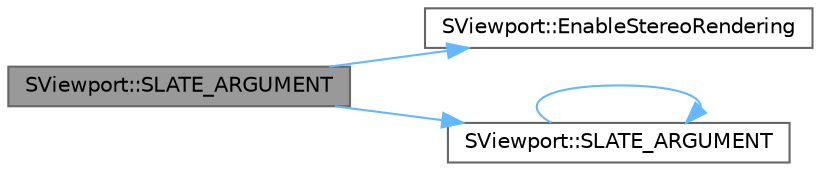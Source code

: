digraph "SViewport::SLATE_ARGUMENT"
{
 // INTERACTIVE_SVG=YES
 // LATEX_PDF_SIZE
  bgcolor="transparent";
  edge [fontname=Helvetica,fontsize=10,labelfontname=Helvetica,labelfontsize=10];
  node [fontname=Helvetica,fontsize=10,shape=box,height=0.2,width=0.4];
  rankdir="LR";
  Node1 [id="Node000001",label="SViewport::SLATE_ARGUMENT",height=0.2,width=0.4,color="gray40", fillcolor="grey60", style="filled", fontcolor="black",tooltip="Whether or not to enable stereo rendering."];
  Node1 -> Node2 [id="edge1_Node000001_Node000002",color="steelblue1",style="solid",tooltip=" "];
  Node2 [id="Node000002",label="SViewport::EnableStereoRendering",height=0.2,width=0.4,color="grey40", fillcolor="white", style="filled",URL="$d2/dbf/classSViewport.html#a8ce4dbbcc40f45941767986c65db03aa",tooltip="Sets whether stereo rendering is allowed for this viewport."];
  Node1 -> Node3 [id="edge2_Node000001_Node000003",color="steelblue1",style="solid",tooltip=" "];
  Node3 [id="Node000003",label="SViewport::SLATE_ARGUMENT",height=0.2,width=0.4,color="grey40", fillcolor="white", style="filled",URL="$d2/dbf/classSViewport.html#accc998021fde92635fe2c2815bfeb9e4",tooltip="Whether or not to render directly to the window's backbuffer or an offscreen render target that is ap..."];
  Node3 -> Node3 [id="edge3_Node000003_Node000003",color="steelblue1",style="solid",tooltip=" "];
}
